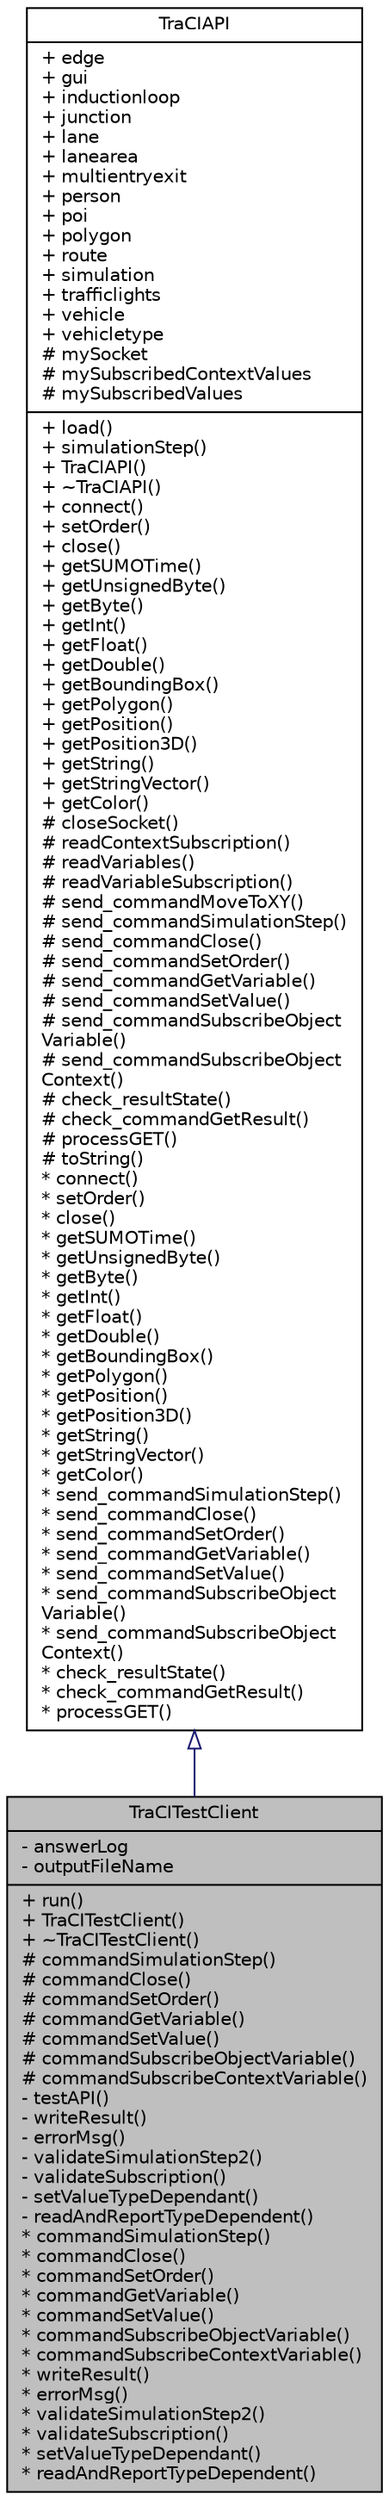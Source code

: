 digraph "TraCITestClient"
{
  edge [fontname="Helvetica",fontsize="10",labelfontname="Helvetica",labelfontsize="10"];
  node [fontname="Helvetica",fontsize="10",shape=record];
  Node0 [label="{TraCITestClient\n|- answerLog\l- outputFileName\l|+ run()\l+ TraCITestClient()\l+ ~TraCITestClient()\l# commandSimulationStep()\l# commandClose()\l# commandSetOrder()\l# commandGetVariable()\l# commandSetValue()\l# commandSubscribeObjectVariable()\l# commandSubscribeContextVariable()\l- testAPI()\l- writeResult()\l- errorMsg()\l- validateSimulationStep2()\l- validateSubscription()\l- setValueTypeDependant()\l- readAndReportTypeDependent()\l* commandSimulationStep()\l* commandClose()\l* commandSetOrder()\l* commandGetVariable()\l* commandSetValue()\l* commandSubscribeObjectVariable()\l* commandSubscribeContextVariable()\l* writeResult()\l* errorMsg()\l* validateSimulationStep2()\l* validateSubscription()\l* setValueTypeDependant()\l* readAndReportTypeDependent()\l}",height=0.2,width=0.4,color="black", fillcolor="grey75", style="filled", fontcolor="black"];
  Node1 -> Node0 [dir="back",color="midnightblue",fontsize="10",style="solid",arrowtail="onormal",fontname="Helvetica"];
  Node1 [label="{TraCIAPI\n|+ edge\l+ gui\l+ inductionloop\l+ junction\l+ lane\l+ lanearea\l+ multientryexit\l+ person\l+ poi\l+ polygon\l+ route\l+ simulation\l+ trafficlights\l+ vehicle\l+ vehicletype\l# mySocket\l# mySubscribedContextValues\l# mySubscribedValues\l|+ load()\l+ simulationStep()\l+ TraCIAPI()\l+ ~TraCIAPI()\l+ connect()\l+ setOrder()\l+ close()\l+ getSUMOTime()\l+ getUnsignedByte()\l+ getByte()\l+ getInt()\l+ getFloat()\l+ getDouble()\l+ getBoundingBox()\l+ getPolygon()\l+ getPosition()\l+ getPosition3D()\l+ getString()\l+ getStringVector()\l+ getColor()\l# closeSocket()\l# readContextSubscription()\l# readVariables()\l# readVariableSubscription()\l# send_commandMoveToXY()\l# send_commandSimulationStep()\l# send_commandClose()\l# send_commandSetOrder()\l# send_commandGetVariable()\l# send_commandSetValue()\l# send_commandSubscribeObject\lVariable()\l# send_commandSubscribeObject\lContext()\l# check_resultState()\l# check_commandGetResult()\l# processGET()\l# toString()\l* connect()\l* setOrder()\l* close()\l* getSUMOTime()\l* getUnsignedByte()\l* getByte()\l* getInt()\l* getFloat()\l* getDouble()\l* getBoundingBox()\l* getPolygon()\l* getPosition()\l* getPosition3D()\l* getString()\l* getStringVector()\l* getColor()\l* send_commandSimulationStep()\l* send_commandClose()\l* send_commandSetOrder()\l* send_commandGetVariable()\l* send_commandSetValue()\l* send_commandSubscribeObject\lVariable()\l* send_commandSubscribeObject\lContext()\l* check_resultState()\l* check_commandGetResult()\l* processGET()\l}",height=0.2,width=0.4,color="black", fillcolor="white", style="filled",URL="$d8/d1c/class_tra_c_i_a_p_i.html",tooltip="C++ TraCI client API implementation. "];
}
